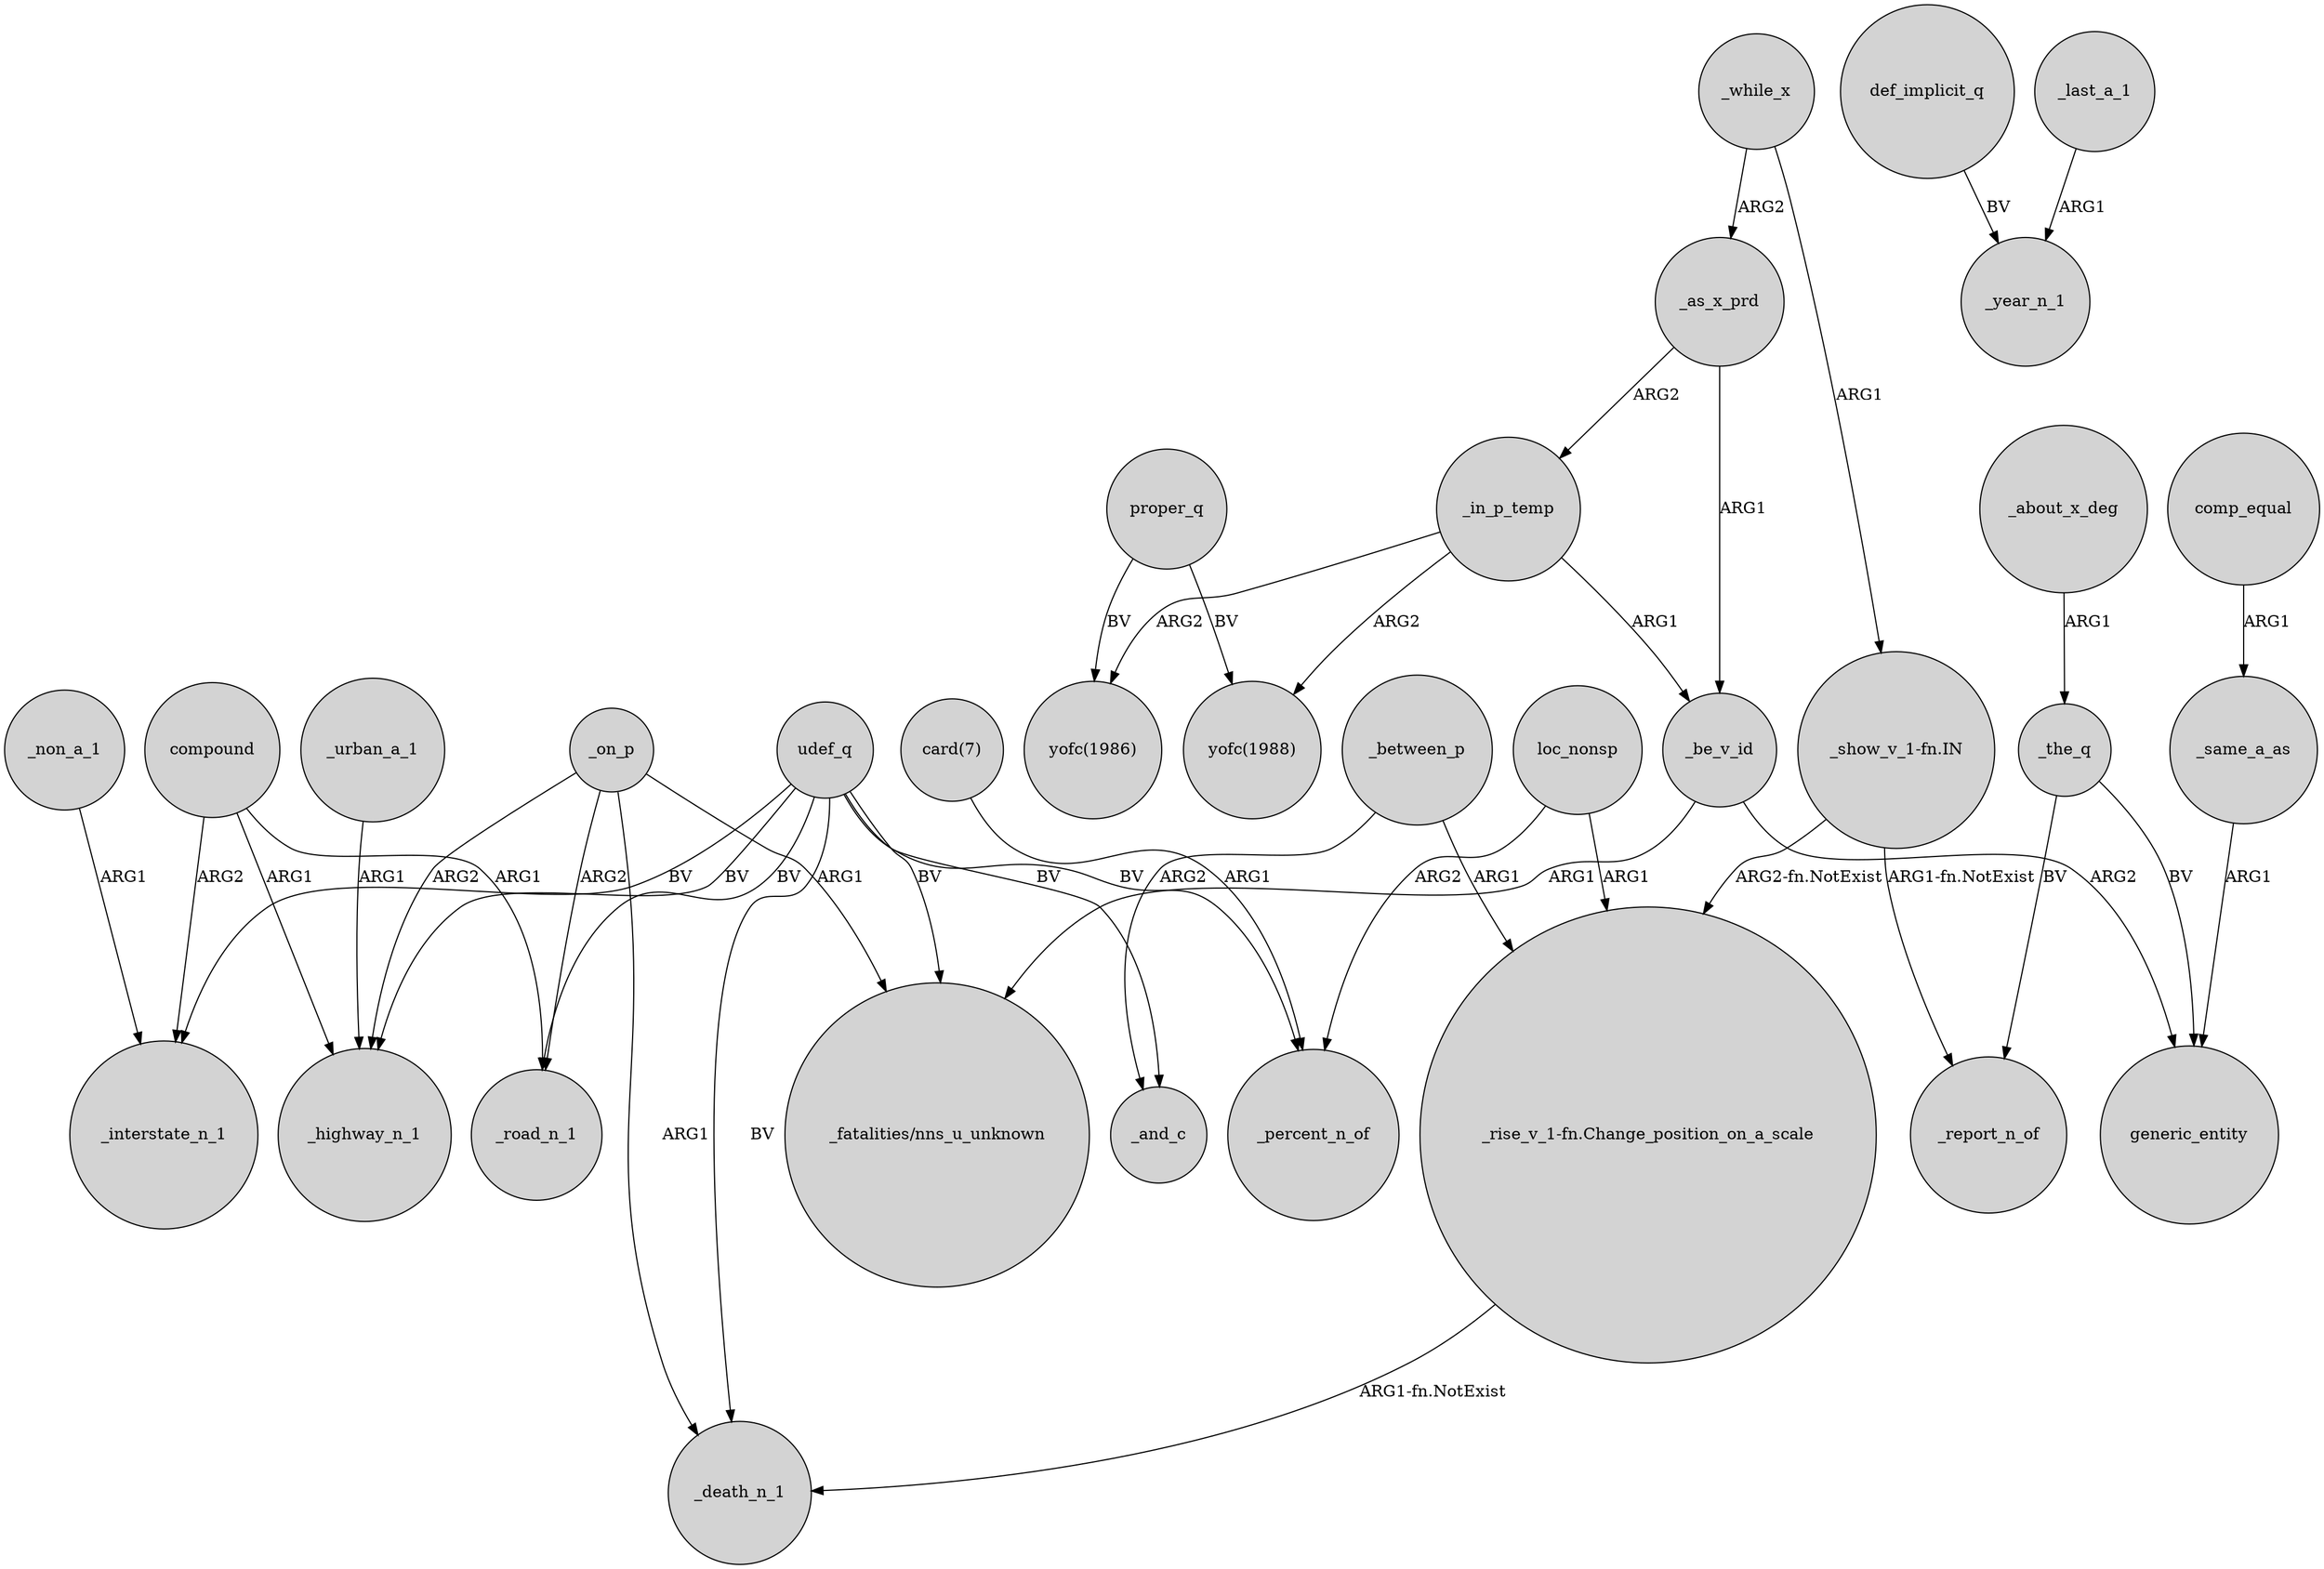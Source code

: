 digraph {
	node [shape=circle style=filled]
	_the_q -> generic_entity [label=BV]
	udef_q -> _highway_n_1 [label=BV]
	_in_p_temp -> "yofc(1986)" [label=ARG2]
	def_implicit_q -> _year_n_1 [label=BV]
	_while_x -> _as_x_prd [label=ARG2]
	_urban_a_1 -> _highway_n_1 [label=ARG1]
	_in_p_temp -> _be_v_id [label=ARG1]
	compound -> _interstate_n_1 [label=ARG2]
	"card(7)" -> _percent_n_of [label=ARG1]
	_as_x_prd -> _be_v_id [label=ARG1]
	_on_p -> _death_n_1 [label=ARG1]
	compound -> _road_n_1 [label=ARG1]
	"_show_v_1-fn.IN" -> _report_n_of [label="ARG1-fn.NotExist"]
	udef_q -> _interstate_n_1 [label=BV]
	_on_p -> _road_n_1 [label=ARG2]
	_same_a_as -> generic_entity [label=ARG1]
	_be_v_id -> generic_entity [label=ARG2]
	_on_p -> _highway_n_1 [label=ARG2]
	_while_x -> "_show_v_1-fn.IN" [label=ARG1]
	_on_p -> "_fatalities/nns_u_unknown" [label=ARG1]
	comp_equal -> _same_a_as [label=ARG1]
	udef_q -> "_fatalities/nns_u_unknown" [label=BV]
	loc_nonsp -> _percent_n_of [label=ARG2]
	"_show_v_1-fn.IN" -> "_rise_v_1-fn.Change_position_on_a_scale" [label="ARG2-fn.NotExist"]
	_the_q -> _report_n_of [label=BV]
	loc_nonsp -> "_rise_v_1-fn.Change_position_on_a_scale" [label=ARG1]
	_between_p -> _and_c [label=ARG2]
	udef_q -> _road_n_1 [label=BV]
	proper_q -> "yofc(1988)" [label=BV]
	_between_p -> "_rise_v_1-fn.Change_position_on_a_scale" [label=ARG1]
	_last_a_1 -> _year_n_1 [label=ARG1]
	proper_q -> "yofc(1986)" [label=BV]
	_as_x_prd -> _in_p_temp [label=ARG2]
	_be_v_id -> "_fatalities/nns_u_unknown" [label=ARG1]
	udef_q -> _death_n_1 [label=BV]
	_non_a_1 -> _interstate_n_1 [label=ARG1]
	udef_q -> _percent_n_of [label=BV]
	compound -> _highway_n_1 [label=ARG1]
	udef_q -> _and_c [label=BV]
	_about_x_deg -> _the_q [label=ARG1]
	"_rise_v_1-fn.Change_position_on_a_scale" -> _death_n_1 [label="ARG1-fn.NotExist"]
	_in_p_temp -> "yofc(1988)" [label=ARG2]
}
